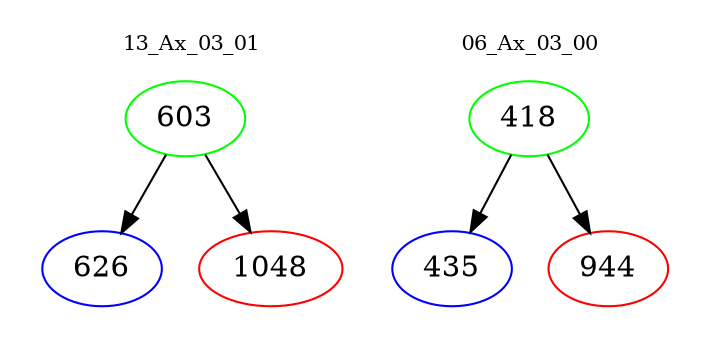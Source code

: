 digraph{
subgraph cluster_0 {
color = white
label = "13_Ax_03_01";
fontsize=10;
T0_603 [label="603", color="green"]
T0_603 -> T0_626 [color="black"]
T0_626 [label="626", color="blue"]
T0_603 -> T0_1048 [color="black"]
T0_1048 [label="1048", color="red"]
}
subgraph cluster_1 {
color = white
label = "06_Ax_03_00";
fontsize=10;
T1_418 [label="418", color="green"]
T1_418 -> T1_435 [color="black"]
T1_435 [label="435", color="blue"]
T1_418 -> T1_944 [color="black"]
T1_944 [label="944", color="red"]
}
}

